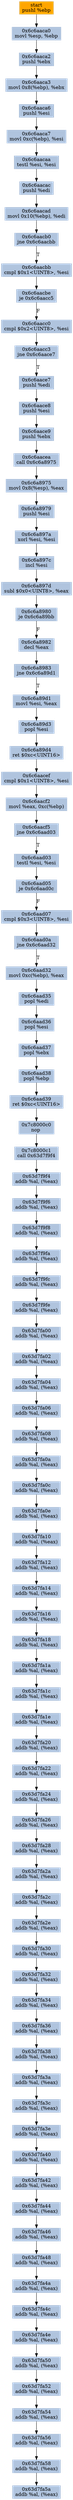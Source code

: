 digraph G {
node[shape=rectangle,style=filled,fillcolor=lightsteelblue,color=lightsteelblue]
bgcolor="transparent"
a0x6c6aac9fpushl_ebp[label="start\npushl %ebp",color="lightgrey",fillcolor="orange"];
a0x6c6aaca0movl_esp_ebp[label="0x6c6aaca0\nmovl %esp, %ebp"];
a0x6c6aaca2pushl_ebx[label="0x6c6aaca2\npushl %ebx"];
a0x6c6aaca3movl_0x8ebp__ebx[label="0x6c6aaca3\nmovl 0x8(%ebp), %ebx"];
a0x6c6aaca6pushl_esi[label="0x6c6aaca6\npushl %esi"];
a0x6c6aaca7movl_0xcebp__esi[label="0x6c6aaca7\nmovl 0xc(%ebp), %esi"];
a0x6c6aacaatestl_esi_esi[label="0x6c6aacaa\ntestl %esi, %esi"];
a0x6c6aacacpushl_edi[label="0x6c6aacac\npushl %edi"];
a0x6c6aacadmovl_0x10ebp__edi[label="0x6c6aacad\nmovl 0x10(%ebp), %edi"];
a0x6c6aacb0jne_0x6c6aacbb[label="0x6c6aacb0\njne 0x6c6aacbb"];
a0x6c6aacbbcmpl_0x1UINT8_esi[label="0x6c6aacbb\ncmpl $0x1<UINT8>, %esi"];
a0x6c6aacbeje_0x6c6aacc5[label="0x6c6aacbe\nje 0x6c6aacc5"];
a0x6c6aacc0cmpl_0x2UINT8_esi[label="0x6c6aacc0\ncmpl $0x2<UINT8>, %esi"];
a0x6c6aacc3jne_0x6c6aace7[label="0x6c6aacc3\njne 0x6c6aace7"];
a0x6c6aace7pushl_edi[label="0x6c6aace7\npushl %edi"];
a0x6c6aace8pushl_esi[label="0x6c6aace8\npushl %esi"];
a0x6c6aace9pushl_ebx[label="0x6c6aace9\npushl %ebx"];
a0x6c6aaceacall_0x6c6a8975[label="0x6c6aacea\ncall 0x6c6a8975"];
a0x6c6a8975movl_0x8esp__eax[label="0x6c6a8975\nmovl 0x8(%esp), %eax"];
a0x6c6a8979pushl_esi[label="0x6c6a8979\npushl %esi"];
a0x6c6a897axorl_esi_esi[label="0x6c6a897a\nxorl %esi, %esi"];
a0x6c6a897cincl_esi[label="0x6c6a897c\nincl %esi"];
a0x6c6a897dsubl_0x0UINT8_eax[label="0x6c6a897d\nsubl $0x0<UINT8>, %eax"];
a0x6c6a8980je_0x6c6a89bb[label="0x6c6a8980\nje 0x6c6a89bb"];
a0x6c6a8982decl_eax[label="0x6c6a8982\ndecl %eax"];
a0x6c6a8983jne_0x6c6a89d1[label="0x6c6a8983\njne 0x6c6a89d1"];
a0x6c6a89d1movl_esi_eax[label="0x6c6a89d1\nmovl %esi, %eax"];
a0x6c6a89d3popl_esi[label="0x6c6a89d3\npopl %esi"];
a0x6c6a89d4ret_0xcUINT16[label="0x6c6a89d4\nret $0xc<UINT16>"];
a0x6c6aacefcmpl_0x1UINT8_esi[label="0x6c6aacef\ncmpl $0x1<UINT8>, %esi"];
a0x6c6aacf2movl_eax_0xcebp_[label="0x6c6aacf2\nmovl %eax, 0xc(%ebp)"];
a0x6c6aacf5jne_0x6c6aad03[label="0x6c6aacf5\njne 0x6c6aad03"];
a0x6c6aad03testl_esi_esi[label="0x6c6aad03\ntestl %esi, %esi"];
a0x6c6aad05je_0x6c6aad0c[label="0x6c6aad05\nje 0x6c6aad0c"];
a0x6c6aad07cmpl_0x3UINT8_esi[label="0x6c6aad07\ncmpl $0x3<UINT8>, %esi"];
a0x6c6aad0ajne_0x6c6aad32[label="0x6c6aad0a\njne 0x6c6aad32"];
a0x6c6aad32movl_0xcebp__eax[label="0x6c6aad32\nmovl 0xc(%ebp), %eax"];
a0x6c6aad35popl_edi[label="0x6c6aad35\npopl %edi"];
a0x6c6aad36popl_esi[label="0x6c6aad36\npopl %esi"];
a0x6c6aad37popl_ebx[label="0x6c6aad37\npopl %ebx"];
a0x6c6aad38popl_ebp[label="0x6c6aad38\npopl %ebp"];
a0x6c6aad39ret_0xcUINT16[label="0x6c6aad39\nret $0xc<UINT16>"];
a0x7c8000c0nop_[label="0x7c8000c0\nnop "];
a0x7c8000c1call_0x63d7f9f4[label="0x7c8000c1\ncall 0x63d7f9f4"];
a0x63d7f9f4addb_al_eax_[label="0x63d7f9f4\naddb %al, (%eax)"];
a0x63d7f9f6addb_al_eax_[label="0x63d7f9f6\naddb %al, (%eax)"];
a0x63d7f9f8addb_al_eax_[label="0x63d7f9f8\naddb %al, (%eax)"];
a0x63d7f9faaddb_al_eax_[label="0x63d7f9fa\naddb %al, (%eax)"];
a0x63d7f9fcaddb_al_eax_[label="0x63d7f9fc\naddb %al, (%eax)"];
a0x63d7f9feaddb_al_eax_[label="0x63d7f9fe\naddb %al, (%eax)"];
a0x63d7fa00addb_al_eax_[label="0x63d7fa00\naddb %al, (%eax)"];
a0x63d7fa02addb_al_eax_[label="0x63d7fa02\naddb %al, (%eax)"];
a0x63d7fa04addb_al_eax_[label="0x63d7fa04\naddb %al, (%eax)"];
a0x63d7fa06addb_al_eax_[label="0x63d7fa06\naddb %al, (%eax)"];
a0x63d7fa08addb_al_eax_[label="0x63d7fa08\naddb %al, (%eax)"];
a0x63d7fa0aaddb_al_eax_[label="0x63d7fa0a\naddb %al, (%eax)"];
a0x63d7fa0caddb_al_eax_[label="0x63d7fa0c\naddb %al, (%eax)"];
a0x63d7fa0eaddb_al_eax_[label="0x63d7fa0e\naddb %al, (%eax)"];
a0x63d7fa10addb_al_eax_[label="0x63d7fa10\naddb %al, (%eax)"];
a0x63d7fa12addb_al_eax_[label="0x63d7fa12\naddb %al, (%eax)"];
a0x63d7fa14addb_al_eax_[label="0x63d7fa14\naddb %al, (%eax)"];
a0x63d7fa16addb_al_eax_[label="0x63d7fa16\naddb %al, (%eax)"];
a0x63d7fa18addb_al_eax_[label="0x63d7fa18\naddb %al, (%eax)"];
a0x63d7fa1aaddb_al_eax_[label="0x63d7fa1a\naddb %al, (%eax)"];
a0x63d7fa1caddb_al_eax_[label="0x63d7fa1c\naddb %al, (%eax)"];
a0x63d7fa1eaddb_al_eax_[label="0x63d7fa1e\naddb %al, (%eax)"];
a0x63d7fa20addb_al_eax_[label="0x63d7fa20\naddb %al, (%eax)"];
a0x63d7fa22addb_al_eax_[label="0x63d7fa22\naddb %al, (%eax)"];
a0x63d7fa24addb_al_eax_[label="0x63d7fa24\naddb %al, (%eax)"];
a0x63d7fa26addb_al_eax_[label="0x63d7fa26\naddb %al, (%eax)"];
a0x63d7fa28addb_al_eax_[label="0x63d7fa28\naddb %al, (%eax)"];
a0x63d7fa2aaddb_al_eax_[label="0x63d7fa2a\naddb %al, (%eax)"];
a0x63d7fa2caddb_al_eax_[label="0x63d7fa2c\naddb %al, (%eax)"];
a0x63d7fa2eaddb_al_eax_[label="0x63d7fa2e\naddb %al, (%eax)"];
a0x63d7fa30addb_al_eax_[label="0x63d7fa30\naddb %al, (%eax)"];
a0x63d7fa32addb_al_eax_[label="0x63d7fa32\naddb %al, (%eax)"];
a0x63d7fa34addb_al_eax_[label="0x63d7fa34\naddb %al, (%eax)"];
a0x63d7fa36addb_al_eax_[label="0x63d7fa36\naddb %al, (%eax)"];
a0x63d7fa38addb_al_eax_[label="0x63d7fa38\naddb %al, (%eax)"];
a0x63d7fa3aaddb_al_eax_[label="0x63d7fa3a\naddb %al, (%eax)"];
a0x63d7fa3caddb_al_eax_[label="0x63d7fa3c\naddb %al, (%eax)"];
a0x63d7fa3eaddb_al_eax_[label="0x63d7fa3e\naddb %al, (%eax)"];
a0x63d7fa40addb_al_eax_[label="0x63d7fa40\naddb %al, (%eax)"];
a0x63d7fa42addb_al_eax_[label="0x63d7fa42\naddb %al, (%eax)"];
a0x63d7fa44addb_al_eax_[label="0x63d7fa44\naddb %al, (%eax)"];
a0x63d7fa46addb_al_eax_[label="0x63d7fa46\naddb %al, (%eax)"];
a0x63d7fa48addb_al_eax_[label="0x63d7fa48\naddb %al, (%eax)"];
a0x63d7fa4aaddb_al_eax_[label="0x63d7fa4a\naddb %al, (%eax)"];
a0x63d7fa4caddb_al_eax_[label="0x63d7fa4c\naddb %al, (%eax)"];
a0x63d7fa4eaddb_al_eax_[label="0x63d7fa4e\naddb %al, (%eax)"];
a0x63d7fa50addb_al_eax_[label="0x63d7fa50\naddb %al, (%eax)"];
a0x63d7fa52addb_al_eax_[label="0x63d7fa52\naddb %al, (%eax)"];
a0x63d7fa54addb_al_eax_[label="0x63d7fa54\naddb %al, (%eax)"];
a0x63d7fa56addb_al_eax_[label="0x63d7fa56\naddb %al, (%eax)"];
a0x63d7fa58addb_al_eax_[label="0x63d7fa58\naddb %al, (%eax)"];
a0x63d7fa5aaddb_al_eax_[label="0x63d7fa5a\naddb %al, (%eax)"];
a0x6c6aac9fpushl_ebp -> a0x6c6aaca0movl_esp_ebp [color="#000000"];
a0x6c6aaca0movl_esp_ebp -> a0x6c6aaca2pushl_ebx [color="#000000"];
a0x6c6aaca2pushl_ebx -> a0x6c6aaca3movl_0x8ebp__ebx [color="#000000"];
a0x6c6aaca3movl_0x8ebp__ebx -> a0x6c6aaca6pushl_esi [color="#000000"];
a0x6c6aaca6pushl_esi -> a0x6c6aaca7movl_0xcebp__esi [color="#000000"];
a0x6c6aaca7movl_0xcebp__esi -> a0x6c6aacaatestl_esi_esi [color="#000000"];
a0x6c6aacaatestl_esi_esi -> a0x6c6aacacpushl_edi [color="#000000"];
a0x6c6aacacpushl_edi -> a0x6c6aacadmovl_0x10ebp__edi [color="#000000"];
a0x6c6aacadmovl_0x10ebp__edi -> a0x6c6aacb0jne_0x6c6aacbb [color="#000000"];
a0x6c6aacb0jne_0x6c6aacbb -> a0x6c6aacbbcmpl_0x1UINT8_esi [color="#000000",label="T"];
a0x6c6aacbbcmpl_0x1UINT8_esi -> a0x6c6aacbeje_0x6c6aacc5 [color="#000000"];
a0x6c6aacbeje_0x6c6aacc5 -> a0x6c6aacc0cmpl_0x2UINT8_esi [color="#000000",label="F"];
a0x6c6aacc0cmpl_0x2UINT8_esi -> a0x6c6aacc3jne_0x6c6aace7 [color="#000000"];
a0x6c6aacc3jne_0x6c6aace7 -> a0x6c6aace7pushl_edi [color="#000000",label="T"];
a0x6c6aace7pushl_edi -> a0x6c6aace8pushl_esi [color="#000000"];
a0x6c6aace8pushl_esi -> a0x6c6aace9pushl_ebx [color="#000000"];
a0x6c6aace9pushl_ebx -> a0x6c6aaceacall_0x6c6a8975 [color="#000000"];
a0x6c6aaceacall_0x6c6a8975 -> a0x6c6a8975movl_0x8esp__eax [color="#000000"];
a0x6c6a8975movl_0x8esp__eax -> a0x6c6a8979pushl_esi [color="#000000"];
a0x6c6a8979pushl_esi -> a0x6c6a897axorl_esi_esi [color="#000000"];
a0x6c6a897axorl_esi_esi -> a0x6c6a897cincl_esi [color="#000000"];
a0x6c6a897cincl_esi -> a0x6c6a897dsubl_0x0UINT8_eax [color="#000000"];
a0x6c6a897dsubl_0x0UINT8_eax -> a0x6c6a8980je_0x6c6a89bb [color="#000000"];
a0x6c6a8980je_0x6c6a89bb -> a0x6c6a8982decl_eax [color="#000000",label="F"];
a0x6c6a8982decl_eax -> a0x6c6a8983jne_0x6c6a89d1 [color="#000000"];
a0x6c6a8983jne_0x6c6a89d1 -> a0x6c6a89d1movl_esi_eax [color="#000000",label="T"];
a0x6c6a89d1movl_esi_eax -> a0x6c6a89d3popl_esi [color="#000000"];
a0x6c6a89d3popl_esi -> a0x6c6a89d4ret_0xcUINT16 [color="#000000"];
a0x6c6a89d4ret_0xcUINT16 -> a0x6c6aacefcmpl_0x1UINT8_esi [color="#000000"];
a0x6c6aacefcmpl_0x1UINT8_esi -> a0x6c6aacf2movl_eax_0xcebp_ [color="#000000"];
a0x6c6aacf2movl_eax_0xcebp_ -> a0x6c6aacf5jne_0x6c6aad03 [color="#000000"];
a0x6c6aacf5jne_0x6c6aad03 -> a0x6c6aad03testl_esi_esi [color="#000000",label="T"];
a0x6c6aad03testl_esi_esi -> a0x6c6aad05je_0x6c6aad0c [color="#000000"];
a0x6c6aad05je_0x6c6aad0c -> a0x6c6aad07cmpl_0x3UINT8_esi [color="#000000",label="F"];
a0x6c6aad07cmpl_0x3UINT8_esi -> a0x6c6aad0ajne_0x6c6aad32 [color="#000000"];
a0x6c6aad0ajne_0x6c6aad32 -> a0x6c6aad32movl_0xcebp__eax [color="#000000",label="T"];
a0x6c6aad32movl_0xcebp__eax -> a0x6c6aad35popl_edi [color="#000000"];
a0x6c6aad35popl_edi -> a0x6c6aad36popl_esi [color="#000000"];
a0x6c6aad36popl_esi -> a0x6c6aad37popl_ebx [color="#000000"];
a0x6c6aad37popl_ebx -> a0x6c6aad38popl_ebp [color="#000000"];
a0x6c6aad38popl_ebp -> a0x6c6aad39ret_0xcUINT16 [color="#000000"];
a0x6c6aad39ret_0xcUINT16 -> a0x7c8000c0nop_ [color="#000000"];
a0x7c8000c0nop_ -> a0x7c8000c1call_0x63d7f9f4 [color="#000000"];
a0x7c8000c1call_0x63d7f9f4 -> a0x63d7f9f4addb_al_eax_ [color="#000000"];
a0x63d7f9f4addb_al_eax_ -> a0x63d7f9f6addb_al_eax_ [color="#000000"];
a0x63d7f9f6addb_al_eax_ -> a0x63d7f9f8addb_al_eax_ [color="#000000"];
a0x63d7f9f8addb_al_eax_ -> a0x63d7f9faaddb_al_eax_ [color="#000000"];
a0x63d7f9faaddb_al_eax_ -> a0x63d7f9fcaddb_al_eax_ [color="#000000"];
a0x63d7f9fcaddb_al_eax_ -> a0x63d7f9feaddb_al_eax_ [color="#000000"];
a0x63d7f9feaddb_al_eax_ -> a0x63d7fa00addb_al_eax_ [color="#000000"];
a0x63d7fa00addb_al_eax_ -> a0x63d7fa02addb_al_eax_ [color="#000000"];
a0x63d7fa02addb_al_eax_ -> a0x63d7fa04addb_al_eax_ [color="#000000"];
a0x63d7fa04addb_al_eax_ -> a0x63d7fa06addb_al_eax_ [color="#000000"];
a0x63d7fa06addb_al_eax_ -> a0x63d7fa08addb_al_eax_ [color="#000000"];
a0x63d7fa08addb_al_eax_ -> a0x63d7fa0aaddb_al_eax_ [color="#000000"];
a0x63d7fa0aaddb_al_eax_ -> a0x63d7fa0caddb_al_eax_ [color="#000000"];
a0x63d7fa0caddb_al_eax_ -> a0x63d7fa0eaddb_al_eax_ [color="#000000"];
a0x63d7fa0eaddb_al_eax_ -> a0x63d7fa10addb_al_eax_ [color="#000000"];
a0x63d7fa10addb_al_eax_ -> a0x63d7fa12addb_al_eax_ [color="#000000"];
a0x63d7fa12addb_al_eax_ -> a0x63d7fa14addb_al_eax_ [color="#000000"];
a0x63d7fa14addb_al_eax_ -> a0x63d7fa16addb_al_eax_ [color="#000000"];
a0x63d7fa16addb_al_eax_ -> a0x63d7fa18addb_al_eax_ [color="#000000"];
a0x63d7fa18addb_al_eax_ -> a0x63d7fa1aaddb_al_eax_ [color="#000000"];
a0x63d7fa1aaddb_al_eax_ -> a0x63d7fa1caddb_al_eax_ [color="#000000"];
a0x63d7fa1caddb_al_eax_ -> a0x63d7fa1eaddb_al_eax_ [color="#000000"];
a0x63d7fa1eaddb_al_eax_ -> a0x63d7fa20addb_al_eax_ [color="#000000"];
a0x63d7fa20addb_al_eax_ -> a0x63d7fa22addb_al_eax_ [color="#000000"];
a0x63d7fa22addb_al_eax_ -> a0x63d7fa24addb_al_eax_ [color="#000000"];
a0x63d7fa24addb_al_eax_ -> a0x63d7fa26addb_al_eax_ [color="#000000"];
a0x63d7fa26addb_al_eax_ -> a0x63d7fa28addb_al_eax_ [color="#000000"];
a0x63d7fa28addb_al_eax_ -> a0x63d7fa2aaddb_al_eax_ [color="#000000"];
a0x63d7fa2aaddb_al_eax_ -> a0x63d7fa2caddb_al_eax_ [color="#000000"];
a0x63d7fa2caddb_al_eax_ -> a0x63d7fa2eaddb_al_eax_ [color="#000000"];
a0x63d7fa2eaddb_al_eax_ -> a0x63d7fa30addb_al_eax_ [color="#000000"];
a0x63d7fa30addb_al_eax_ -> a0x63d7fa32addb_al_eax_ [color="#000000"];
a0x63d7fa32addb_al_eax_ -> a0x63d7fa34addb_al_eax_ [color="#000000"];
a0x63d7fa34addb_al_eax_ -> a0x63d7fa36addb_al_eax_ [color="#000000"];
a0x63d7fa36addb_al_eax_ -> a0x63d7fa38addb_al_eax_ [color="#000000"];
a0x63d7fa38addb_al_eax_ -> a0x63d7fa3aaddb_al_eax_ [color="#000000"];
a0x63d7fa3aaddb_al_eax_ -> a0x63d7fa3caddb_al_eax_ [color="#000000"];
a0x63d7fa3caddb_al_eax_ -> a0x63d7fa3eaddb_al_eax_ [color="#000000"];
a0x63d7fa3eaddb_al_eax_ -> a0x63d7fa40addb_al_eax_ [color="#000000"];
a0x63d7fa40addb_al_eax_ -> a0x63d7fa42addb_al_eax_ [color="#000000"];
a0x63d7fa42addb_al_eax_ -> a0x63d7fa44addb_al_eax_ [color="#000000"];
a0x63d7fa44addb_al_eax_ -> a0x63d7fa46addb_al_eax_ [color="#000000"];
a0x63d7fa46addb_al_eax_ -> a0x63d7fa48addb_al_eax_ [color="#000000"];
a0x63d7fa48addb_al_eax_ -> a0x63d7fa4aaddb_al_eax_ [color="#000000"];
a0x63d7fa4aaddb_al_eax_ -> a0x63d7fa4caddb_al_eax_ [color="#000000"];
a0x63d7fa4caddb_al_eax_ -> a0x63d7fa4eaddb_al_eax_ [color="#000000"];
a0x63d7fa4eaddb_al_eax_ -> a0x63d7fa50addb_al_eax_ [color="#000000"];
a0x63d7fa50addb_al_eax_ -> a0x63d7fa52addb_al_eax_ [color="#000000"];
a0x63d7fa52addb_al_eax_ -> a0x63d7fa54addb_al_eax_ [color="#000000"];
a0x63d7fa54addb_al_eax_ -> a0x63d7fa56addb_al_eax_ [color="#000000"];
a0x63d7fa56addb_al_eax_ -> a0x63d7fa58addb_al_eax_ [color="#000000"];
a0x63d7fa58addb_al_eax_ -> a0x63d7fa5aaddb_al_eax_ [color="#000000"];
}
